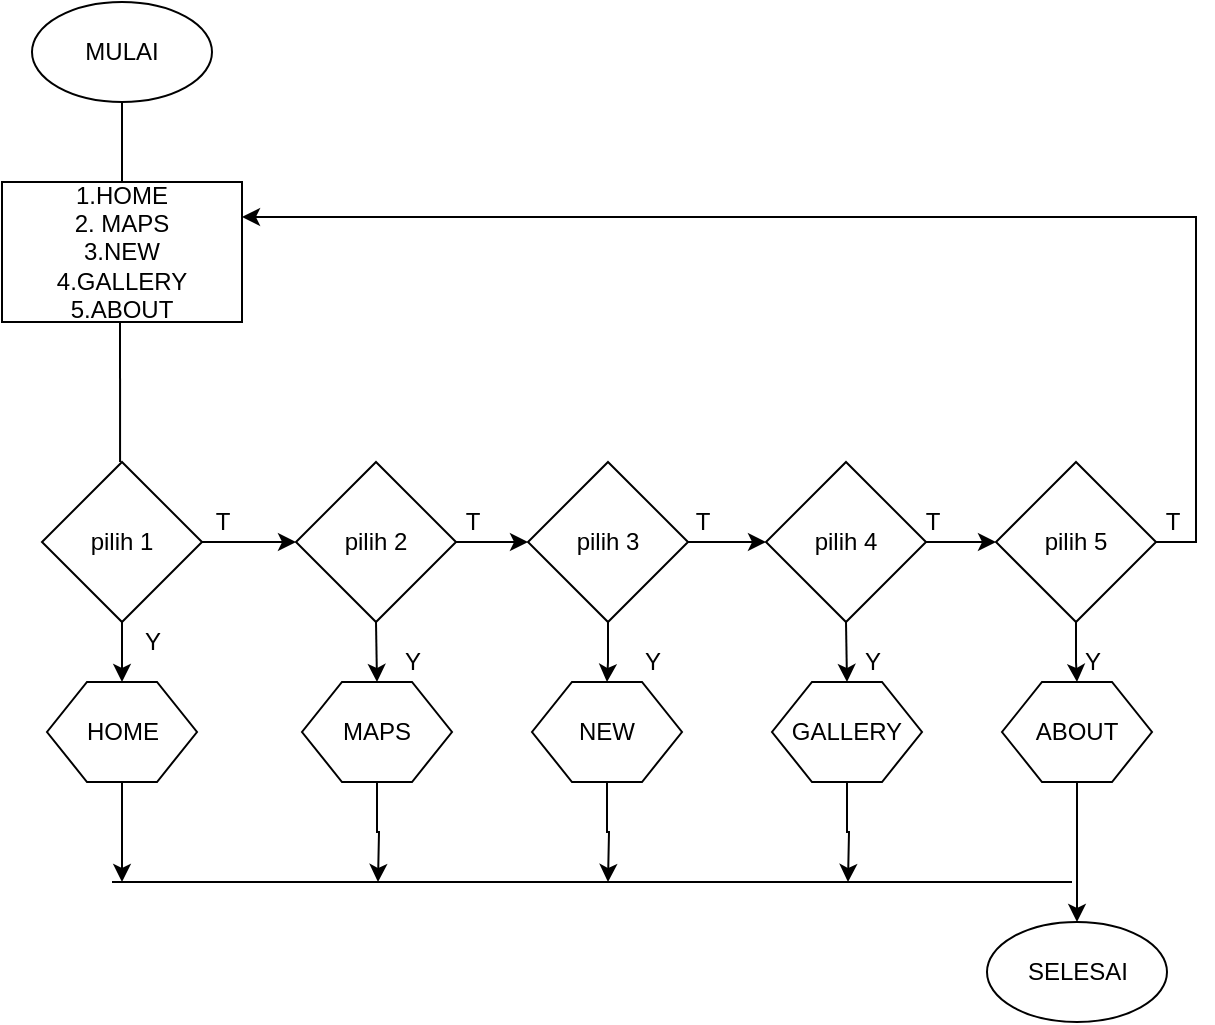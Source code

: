 <mxfile version="14.4.3" type="device"><diagram id="C6X2zjiomspN7xszueKe" name="Page-1"><mxGraphModel dx="852" dy="494" grid="1" gridSize="10" guides="1" tooltips="1" connect="1" arrows="1" fold="1" page="1" pageScale="1" pageWidth="1100" pageHeight="850" math="0" shadow="0"><root><mxCell id="0"/><mxCell id="1" parent="0"/><mxCell id="4SFcWKd2QHpwgDS20VUg-1" value="MULAI" style="ellipse;whiteSpace=wrap;html=1;" vertex="1" parent="1"><mxGeometry x="190" y="10" width="90" height="50" as="geometry"/></mxCell><mxCell id="4SFcWKd2QHpwgDS20VUg-2" value="1.HOME&lt;br&gt;2. MAPS&lt;br&gt;3.NEW&lt;br&gt;4.GALLERY&lt;br&gt;5.ABOUT" style="rounded=0;whiteSpace=wrap;html=1;" vertex="1" parent="1"><mxGeometry x="175" y="100" width="120" height="70" as="geometry"/></mxCell><mxCell id="4SFcWKd2QHpwgDS20VUg-22" style="edgeStyle=orthogonalEdgeStyle;rounded=0;orthogonalLoop=1;jettySize=auto;html=1;exitX=1;exitY=0.5;exitDx=0;exitDy=0;" edge="1" parent="1" source="4SFcWKd2QHpwgDS20VUg-6" target="4SFcWKd2QHpwgDS20VUg-7"><mxGeometry relative="1" as="geometry"/></mxCell><mxCell id="4SFcWKd2QHpwgDS20VUg-25" style="edgeStyle=orthogonalEdgeStyle;rounded=0;orthogonalLoop=1;jettySize=auto;html=1;exitX=0.5;exitY=1;exitDx=0;exitDy=0;" edge="1" parent="1" source="4SFcWKd2QHpwgDS20VUg-6" target="4SFcWKd2QHpwgDS20VUg-18"><mxGeometry relative="1" as="geometry"/></mxCell><mxCell id="4SFcWKd2QHpwgDS20VUg-6" value="pilih 1" style="rhombus;whiteSpace=wrap;html=1;" vertex="1" parent="1"><mxGeometry x="195" y="240" width="80" height="80" as="geometry"/></mxCell><mxCell id="4SFcWKd2QHpwgDS20VUg-23" style="edgeStyle=orthogonalEdgeStyle;rounded=0;orthogonalLoop=1;jettySize=auto;html=1;exitX=1;exitY=0.5;exitDx=0;exitDy=0;entryX=0;entryY=0.5;entryDx=0;entryDy=0;" edge="1" parent="1" source="4SFcWKd2QHpwgDS20VUg-7" target="4SFcWKd2QHpwgDS20VUg-8"><mxGeometry relative="1" as="geometry"/></mxCell><mxCell id="4SFcWKd2QHpwgDS20VUg-26" style="edgeStyle=orthogonalEdgeStyle;rounded=0;orthogonalLoop=1;jettySize=auto;html=1;exitX=0.5;exitY=1;exitDx=0;exitDy=0;entryX=0.5;entryY=0;entryDx=0;entryDy=0;" edge="1" parent="1" source="4SFcWKd2QHpwgDS20VUg-7" target="4SFcWKd2QHpwgDS20VUg-19"><mxGeometry relative="1" as="geometry"/></mxCell><mxCell id="4SFcWKd2QHpwgDS20VUg-7" value="pilih 2" style="rhombus;whiteSpace=wrap;html=1;" vertex="1" parent="1"><mxGeometry x="322" y="240" width="80" height="80" as="geometry"/></mxCell><mxCell id="4SFcWKd2QHpwgDS20VUg-24" style="edgeStyle=orthogonalEdgeStyle;rounded=0;orthogonalLoop=1;jettySize=auto;html=1;exitX=1;exitY=0.5;exitDx=0;exitDy=0;" edge="1" parent="1" source="4SFcWKd2QHpwgDS20VUg-8" target="4SFcWKd2QHpwgDS20VUg-9"><mxGeometry relative="1" as="geometry"/></mxCell><mxCell id="4SFcWKd2QHpwgDS20VUg-27" style="edgeStyle=orthogonalEdgeStyle;rounded=0;orthogonalLoop=1;jettySize=auto;html=1;exitX=0.5;exitY=1;exitDx=0;exitDy=0;" edge="1" parent="1" source="4SFcWKd2QHpwgDS20VUg-8" target="4SFcWKd2QHpwgDS20VUg-20"><mxGeometry relative="1" as="geometry"/></mxCell><mxCell id="4SFcWKd2QHpwgDS20VUg-8" value="pilih 3" style="rhombus;whiteSpace=wrap;html=1;" vertex="1" parent="1"><mxGeometry x="438" y="240" width="80" height="80" as="geometry"/></mxCell><mxCell id="4SFcWKd2QHpwgDS20VUg-28" style="edgeStyle=orthogonalEdgeStyle;rounded=0;orthogonalLoop=1;jettySize=auto;html=1;exitX=0.5;exitY=1;exitDx=0;exitDy=0;entryX=0.5;entryY=0;entryDx=0;entryDy=0;" edge="1" parent="1" source="4SFcWKd2QHpwgDS20VUg-9" target="4SFcWKd2QHpwgDS20VUg-21"><mxGeometry relative="1" as="geometry"/></mxCell><mxCell id="4SFcWKd2QHpwgDS20VUg-33" style="edgeStyle=orthogonalEdgeStyle;rounded=0;orthogonalLoop=1;jettySize=auto;html=1;exitX=1;exitY=0.5;exitDx=0;exitDy=0;entryX=0;entryY=0.5;entryDx=0;entryDy=0;" edge="1" parent="1" source="4SFcWKd2QHpwgDS20VUg-9" target="4SFcWKd2QHpwgDS20VUg-30"><mxGeometry relative="1" as="geometry"/></mxCell><mxCell id="4SFcWKd2QHpwgDS20VUg-9" value="pilih 4" style="rhombus;whiteSpace=wrap;html=1;" vertex="1" parent="1"><mxGeometry x="557" y="240" width="80" height="80" as="geometry"/></mxCell><mxCell id="4SFcWKd2QHpwgDS20VUg-10" value="" style="endArrow=none;html=1;entryX=0.5;entryY=1;entryDx=0;entryDy=0;exitX=0.5;exitY=0;exitDx=0;exitDy=0;" edge="1" parent="1" source="4SFcWKd2QHpwgDS20VUg-2" target="4SFcWKd2QHpwgDS20VUg-1"><mxGeometry width="50" height="50" relative="1" as="geometry"><mxPoint x="380" y="160" as="sourcePoint"/><mxPoint x="430" y="110" as="targetPoint"/></mxGeometry></mxCell><mxCell id="4SFcWKd2QHpwgDS20VUg-11" value="" style="endArrow=none;html=1;entryX=0.5;entryY=1;entryDx=0;entryDy=0;exitX=0.488;exitY=0;exitDx=0;exitDy=0;exitPerimeter=0;" edge="1" parent="1" source="4SFcWKd2QHpwgDS20VUg-6"><mxGeometry width="50" height="50" relative="1" as="geometry"><mxPoint x="249" y="240" as="sourcePoint"/><mxPoint x="234" y="170" as="targetPoint"/></mxGeometry></mxCell><mxCell id="4SFcWKd2QHpwgDS20VUg-39" style="edgeStyle=orthogonalEdgeStyle;rounded=0;orthogonalLoop=1;jettySize=auto;html=1;exitX=0.5;exitY=1;exitDx=0;exitDy=0;" edge="1" parent="1" source="4SFcWKd2QHpwgDS20VUg-18"><mxGeometry relative="1" as="geometry"><mxPoint x="235" y="450" as="targetPoint"/></mxGeometry></mxCell><mxCell id="4SFcWKd2QHpwgDS20VUg-18" value="HOME" style="shape=hexagon;perimeter=hexagonPerimeter2;whiteSpace=wrap;html=1;fixedSize=1;" vertex="1" parent="1"><mxGeometry x="197.5" y="350" width="75" height="50" as="geometry"/></mxCell><mxCell id="4SFcWKd2QHpwgDS20VUg-40" style="edgeStyle=orthogonalEdgeStyle;rounded=0;orthogonalLoop=1;jettySize=auto;html=1;exitX=0.5;exitY=1;exitDx=0;exitDy=0;" edge="1" parent="1" source="4SFcWKd2QHpwgDS20VUg-19"><mxGeometry relative="1" as="geometry"><mxPoint x="363" y="450" as="targetPoint"/></mxGeometry></mxCell><mxCell id="4SFcWKd2QHpwgDS20VUg-19" value="MAPS" style="shape=hexagon;perimeter=hexagonPerimeter2;whiteSpace=wrap;html=1;fixedSize=1;" vertex="1" parent="1"><mxGeometry x="325" y="350" width="75" height="50" as="geometry"/></mxCell><mxCell id="4SFcWKd2QHpwgDS20VUg-41" style="edgeStyle=orthogonalEdgeStyle;rounded=0;orthogonalLoop=1;jettySize=auto;html=1;exitX=0.5;exitY=1;exitDx=0;exitDy=0;" edge="1" parent="1" source="4SFcWKd2QHpwgDS20VUg-20"><mxGeometry relative="1" as="geometry"><mxPoint x="478" y="450" as="targetPoint"/></mxGeometry></mxCell><mxCell id="4SFcWKd2QHpwgDS20VUg-20" value="NEW" style="shape=hexagon;perimeter=hexagonPerimeter2;whiteSpace=wrap;html=1;fixedSize=1;" vertex="1" parent="1"><mxGeometry x="440" y="350" width="75" height="50" as="geometry"/></mxCell><mxCell id="4SFcWKd2QHpwgDS20VUg-42" style="edgeStyle=orthogonalEdgeStyle;rounded=0;orthogonalLoop=1;jettySize=auto;html=1;exitX=0.5;exitY=1;exitDx=0;exitDy=0;" edge="1" parent="1" source="4SFcWKd2QHpwgDS20VUg-21"><mxGeometry relative="1" as="geometry"><mxPoint x="598" y="450" as="targetPoint"/></mxGeometry></mxCell><mxCell id="4SFcWKd2QHpwgDS20VUg-21" value="GALLERY" style="shape=hexagon;perimeter=hexagonPerimeter2;whiteSpace=wrap;html=1;fixedSize=1;" vertex="1" parent="1"><mxGeometry x="560" y="350" width="75" height="50" as="geometry"/></mxCell><mxCell id="4SFcWKd2QHpwgDS20VUg-32" style="edgeStyle=orthogonalEdgeStyle;rounded=0;orthogonalLoop=1;jettySize=auto;html=1;exitX=0.5;exitY=1;exitDx=0;exitDy=0;" edge="1" parent="1" source="4SFcWKd2QHpwgDS20VUg-30" target="4SFcWKd2QHpwgDS20VUg-31"><mxGeometry relative="1" as="geometry"/></mxCell><mxCell id="4SFcWKd2QHpwgDS20VUg-34" style="edgeStyle=orthogonalEdgeStyle;rounded=0;orthogonalLoop=1;jettySize=auto;html=1;exitX=1;exitY=0.5;exitDx=0;exitDy=0;entryX=1;entryY=0.25;entryDx=0;entryDy=0;" edge="1" parent="1" source="4SFcWKd2QHpwgDS20VUg-30" target="4SFcWKd2QHpwgDS20VUg-2"><mxGeometry relative="1" as="geometry"/></mxCell><mxCell id="4SFcWKd2QHpwgDS20VUg-30" value="pilih 5" style="rhombus;whiteSpace=wrap;html=1;" vertex="1" parent="1"><mxGeometry x="672" y="240" width="80" height="80" as="geometry"/></mxCell><mxCell id="4SFcWKd2QHpwgDS20VUg-38" style="edgeStyle=orthogonalEdgeStyle;rounded=0;orthogonalLoop=1;jettySize=auto;html=1;exitX=0.5;exitY=1;exitDx=0;exitDy=0;entryX=0.5;entryY=0;entryDx=0;entryDy=0;" edge="1" parent="1" source="4SFcWKd2QHpwgDS20VUg-31" target="4SFcWKd2QHpwgDS20VUg-35"><mxGeometry relative="1" as="geometry"/></mxCell><mxCell id="4SFcWKd2QHpwgDS20VUg-31" value="ABOUT" style="shape=hexagon;perimeter=hexagonPerimeter2;whiteSpace=wrap;html=1;fixedSize=1;" vertex="1" parent="1"><mxGeometry x="675" y="350" width="75" height="50" as="geometry"/></mxCell><mxCell id="4SFcWKd2QHpwgDS20VUg-35" value="SELESAI" style="ellipse;whiteSpace=wrap;html=1;" vertex="1" parent="1"><mxGeometry x="667.5" y="470" width="90" height="50" as="geometry"/></mxCell><mxCell id="4SFcWKd2QHpwgDS20VUg-37" value="" style="endArrow=none;html=1;" edge="1" parent="1"><mxGeometry width="50" height="50" relative="1" as="geometry"><mxPoint x="230" y="450" as="sourcePoint"/><mxPoint x="710" y="450" as="targetPoint"/></mxGeometry></mxCell><mxCell id="4SFcWKd2QHpwgDS20VUg-43" value="Y" style="text;html=1;align=center;verticalAlign=middle;resizable=0;points=[];autosize=1;" vertex="1" parent="1"><mxGeometry x="240" y="320" width="20" height="20" as="geometry"/></mxCell><mxCell id="4SFcWKd2QHpwgDS20VUg-44" value="T" style="text;html=1;align=center;verticalAlign=middle;resizable=0;points=[];autosize=1;" vertex="1" parent="1"><mxGeometry x="275" y="260" width="20" height="20" as="geometry"/></mxCell><mxCell id="4SFcWKd2QHpwgDS20VUg-46" value="T" style="text;html=1;align=center;verticalAlign=middle;resizable=0;points=[];autosize=1;" vertex="1" parent="1"><mxGeometry x="400" y="260" width="20" height="20" as="geometry"/></mxCell><mxCell id="4SFcWKd2QHpwgDS20VUg-47" value="T" style="text;html=1;align=center;verticalAlign=middle;resizable=0;points=[];autosize=1;" vertex="1" parent="1"><mxGeometry x="515" y="260" width="20" height="20" as="geometry"/></mxCell><mxCell id="4SFcWKd2QHpwgDS20VUg-48" value="T" style="text;html=1;align=center;verticalAlign=middle;resizable=0;points=[];autosize=1;" vertex="1" parent="1"><mxGeometry x="630" y="260" width="20" height="20" as="geometry"/></mxCell><mxCell id="4SFcWKd2QHpwgDS20VUg-49" value="T" style="text;html=1;align=center;verticalAlign=middle;resizable=0;points=[];autosize=1;" vertex="1" parent="1"><mxGeometry x="750" y="260" width="20" height="20" as="geometry"/></mxCell><mxCell id="4SFcWKd2QHpwgDS20VUg-50" value="Y" style="text;html=1;align=center;verticalAlign=middle;resizable=0;points=[];autosize=1;" vertex="1" parent="1"><mxGeometry x="370" y="330" width="20" height="20" as="geometry"/></mxCell><mxCell id="4SFcWKd2QHpwgDS20VUg-51" value="Y" style="text;html=1;align=center;verticalAlign=middle;resizable=0;points=[];autosize=1;" vertex="1" parent="1"><mxGeometry x="490" y="330" width="20" height="20" as="geometry"/></mxCell><mxCell id="4SFcWKd2QHpwgDS20VUg-52" value="Y" style="text;html=1;align=center;verticalAlign=middle;resizable=0;points=[];autosize=1;" vertex="1" parent="1"><mxGeometry x="600" y="330" width="20" height="20" as="geometry"/></mxCell><mxCell id="4SFcWKd2QHpwgDS20VUg-53" value="Y" style="text;html=1;align=center;verticalAlign=middle;resizable=0;points=[];autosize=1;" vertex="1" parent="1"><mxGeometry x="710" y="330" width="20" height="20" as="geometry"/></mxCell></root></mxGraphModel></diagram></mxfile>